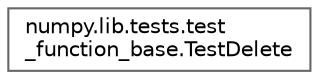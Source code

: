 digraph "Graphical Class Hierarchy"
{
 // LATEX_PDF_SIZE
  bgcolor="transparent";
  edge [fontname=Helvetica,fontsize=10,labelfontname=Helvetica,labelfontsize=10];
  node [fontname=Helvetica,fontsize=10,shape=box,height=0.2,width=0.4];
  rankdir="LR";
  Node0 [id="Node000000",label="numpy.lib.tests.test\l_function_base.TestDelete",height=0.2,width=0.4,color="grey40", fillcolor="white", style="filled",URL="$d2/d98/classnumpy_1_1lib_1_1tests_1_1test__function__base_1_1TestDelete.html",tooltip=" "];
}
